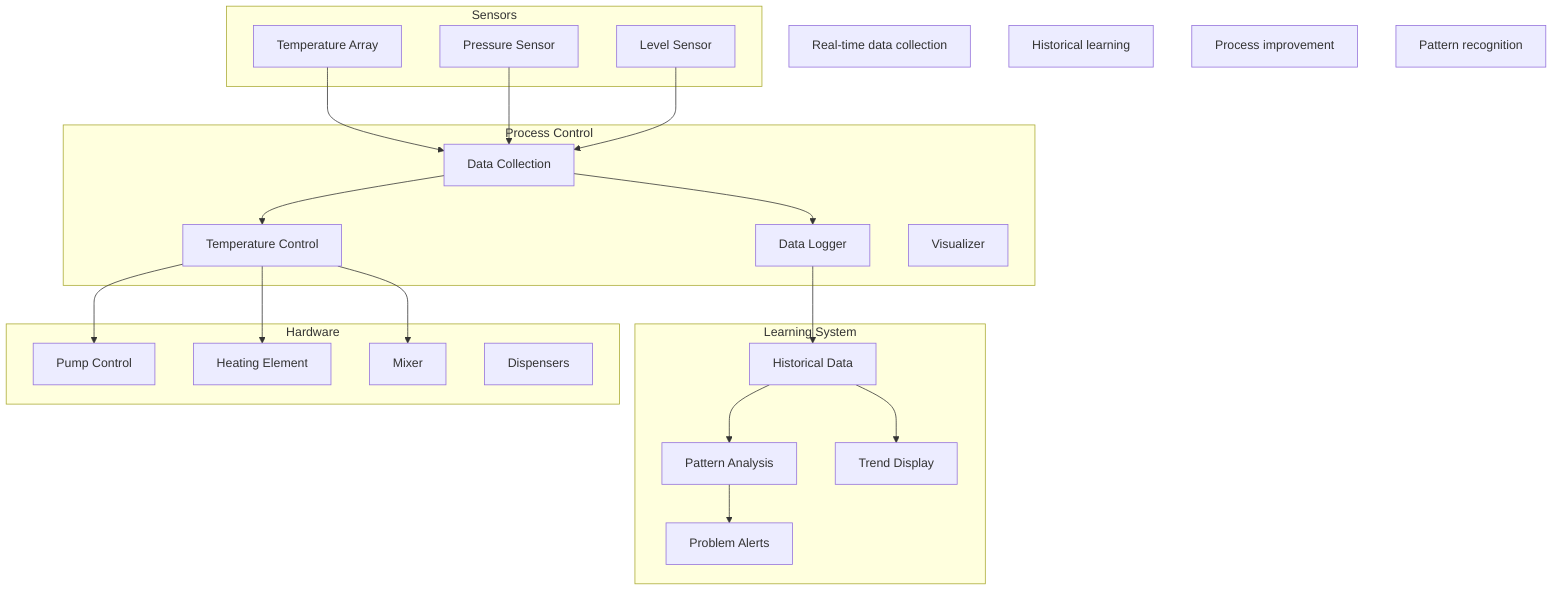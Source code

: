 flowchart TD
    subgraph Sensors
        TS[Temperature Array]
        PS[Pressure Sensor]
        LS[Level Sensor]
    end

    subgraph Process Control
        DC[Data Collection]
        PID[Temperature Control]
        LOG[Data Logger]
        VIZ[Visualizer]
    end

    subgraph Learning System
        HIST[Historical Data]
        PATT[Pattern Analysis]
        ALERT[Problem Alerts]
        TREND[Trend Display]
    end

    subgraph Hardware
        PUMP[Pump Control]
        HEAT[Heating Element]
        MIX[Mixer]
        DISP[Dispensers]
    end

    TS & PS & LS --> DC
    DC --> LOG
    DC --> PID
    LOG --> HIST
    HIST --> PATT
    PATT --> ALERT
    HIST --> TREND
    
    PID --> HEAT
    PID --> PUMP
    PID --> MIX
    
    note1[Real-time data collection]
    note2[Historical learning]
    note3[Process improvement]
    note4[Pattern recognition]